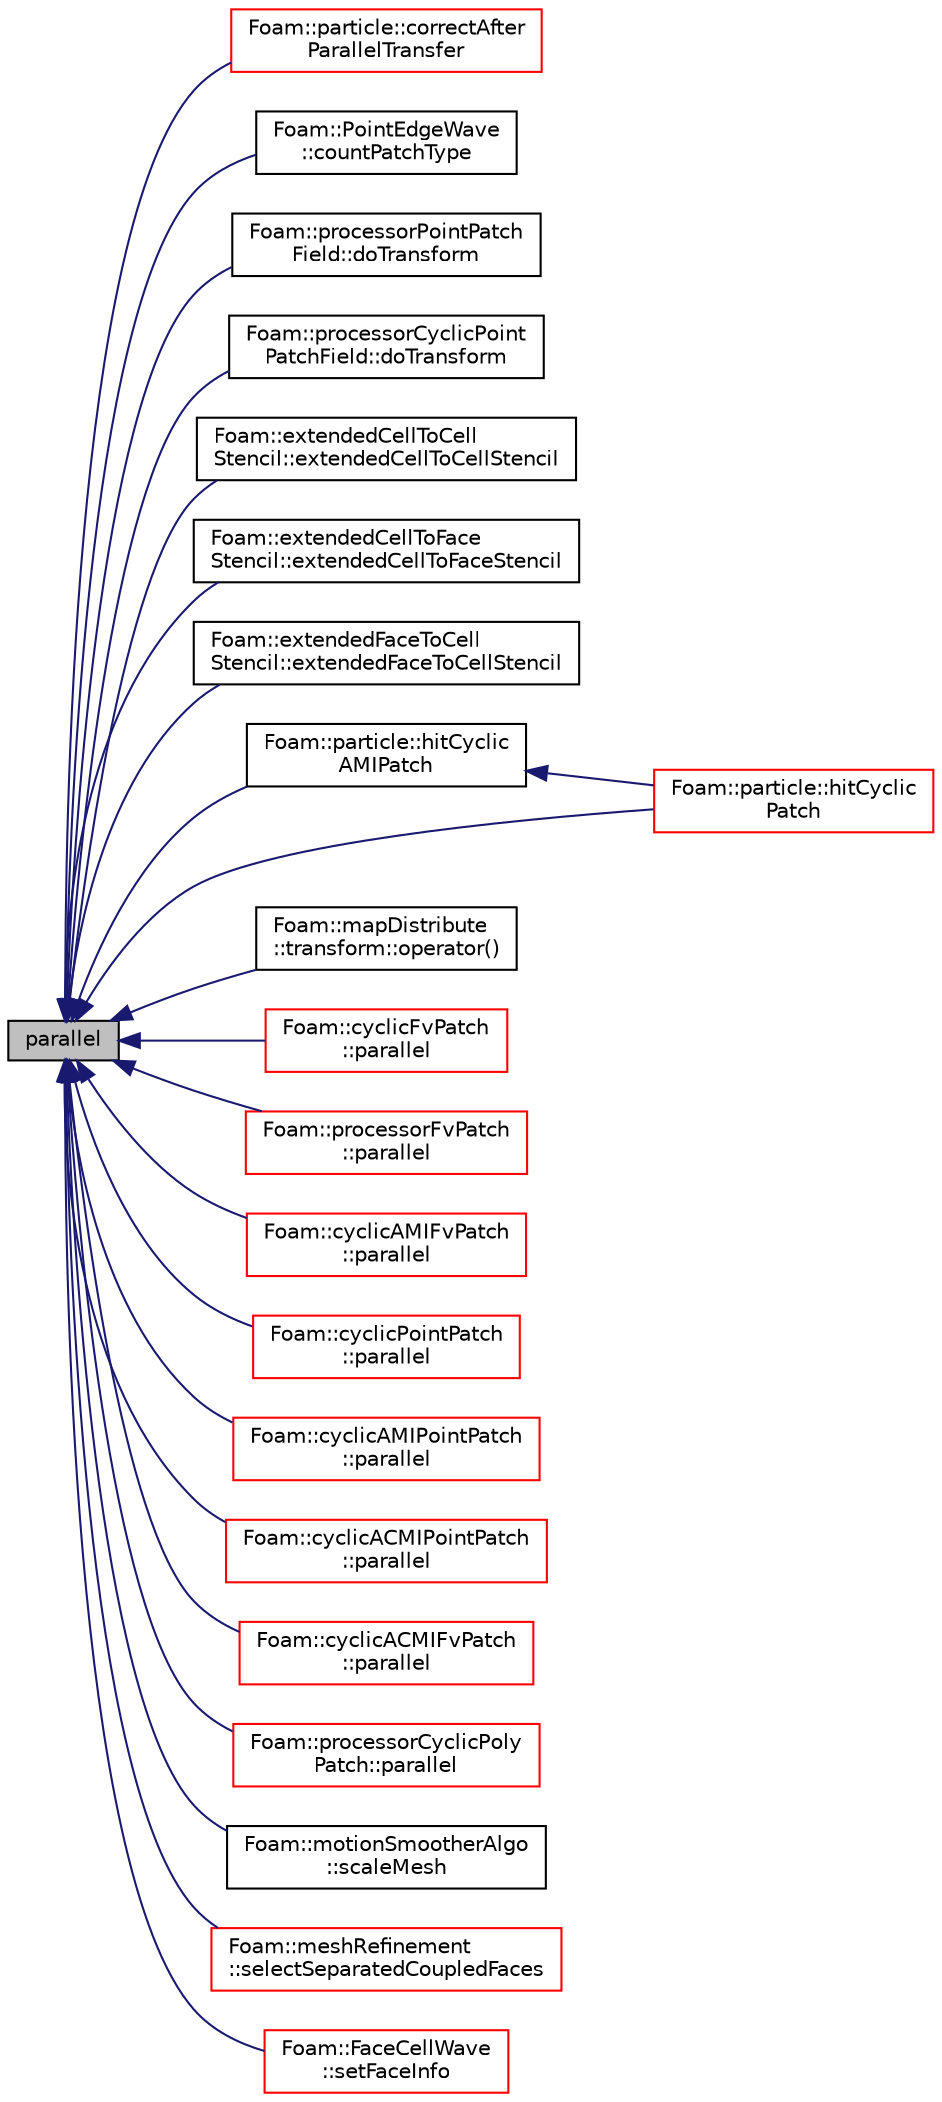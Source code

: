 digraph "parallel"
{
  bgcolor="transparent";
  edge [fontname="Helvetica",fontsize="10",labelfontname="Helvetica",labelfontsize="10"];
  node [fontname="Helvetica",fontsize="10",shape=record];
  rankdir="LR";
  Node1 [label="parallel",height=0.2,width=0.4,color="black", fillcolor="grey75", style="filled", fontcolor="black"];
  Node1 -> Node2 [dir="back",color="midnightblue",fontsize="10",style="solid",fontname="Helvetica"];
  Node2 [label="Foam::particle::correctAfter\lParallelTransfer",height=0.2,width=0.4,color="red",URL="$a01819.html#abf3eaa39fbf239fede9c5c4af58c851d",tooltip="Convert processor patch addressing to the global equivalents. "];
  Node1 -> Node3 [dir="back",color="midnightblue",fontsize="10",style="solid",fontname="Helvetica"];
  Node3 [label="Foam::PointEdgeWave\l::countPatchType",height=0.2,width=0.4,color="black",URL="$a01922.html#af1e6afe589b1de4f22d3c8587a005161"];
  Node1 -> Node4 [dir="back",color="midnightblue",fontsize="10",style="solid",fontname="Helvetica"];
  Node4 [label="Foam::processorPointPatch\lField::doTransform",height=0.2,width=0.4,color="black",URL="$a02046.html#a090da5e8a71fde37af3b5c374248f6bb",tooltip="Does the patch field perform the transformation. "];
  Node1 -> Node5 [dir="back",color="midnightblue",fontsize="10",style="solid",fontname="Helvetica"];
  Node5 [label="Foam::processorCyclicPoint\lPatchField::doTransform",height=0.2,width=0.4,color="black",URL="$a02034.html#a090da5e8a71fde37af3b5c374248f6bb",tooltip="Does the patch field perform the transfromation. "];
  Node1 -> Node6 [dir="back",color="midnightblue",fontsize="10",style="solid",fontname="Helvetica"];
  Node6 [label="Foam::extendedCellToCell\lStencil::extendedCellToCellStencil",height=0.2,width=0.4,color="black",URL="$a00706.html#a8d6ebc776c41265c4fd45e05f0023e79",tooltip="Construct from mesh. "];
  Node1 -> Node7 [dir="back",color="midnightblue",fontsize="10",style="solid",fontname="Helvetica"];
  Node7 [label="Foam::extendedCellToFace\lStencil::extendedCellToFaceStencil",height=0.2,width=0.4,color="black",URL="$a00707.html#a431751fde0ad8697c8669dc89a4fd109",tooltip="Construct from mesh. "];
  Node1 -> Node8 [dir="back",color="midnightblue",fontsize="10",style="solid",fontname="Helvetica"];
  Node8 [label="Foam::extendedFaceToCell\lStencil::extendedFaceToCellStencil",height=0.2,width=0.4,color="black",URL="$a00713.html#a90f7fb44e65d3534ce8bf1e65141a3e0",tooltip="Construct from mesh. "];
  Node1 -> Node9 [dir="back",color="midnightblue",fontsize="10",style="solid",fontname="Helvetica"];
  Node9 [label="Foam::particle::hitCyclic\lAMIPatch",height=0.2,width=0.4,color="black",URL="$a01819.html#abaea6c8eb54b7d822b150b9aef01f181",tooltip="Overridable function to handle the particle hitting a cyclicAMIPatch. "];
  Node9 -> Node10 [dir="back",color="midnightblue",fontsize="10",style="solid",fontname="Helvetica"];
  Node10 [label="Foam::particle::hitCyclic\lPatch",height=0.2,width=0.4,color="red",URL="$a01819.html#a18d4a8f6e9443b58d4ba678034d03d19",tooltip="Overridable function to handle the particle hitting a cyclicPatch. "];
  Node1 -> Node10 [dir="back",color="midnightblue",fontsize="10",style="solid",fontname="Helvetica"];
  Node1 -> Node11 [dir="back",color="midnightblue",fontsize="10",style="solid",fontname="Helvetica"];
  Node11 [label="Foam::mapDistribute\l::transform::operator()",height=0.2,width=0.4,color="black",URL="$a02755.html#a003a38c5b95b03b5e1963cd502887abf",tooltip="Transform patch-based field. "];
  Node1 -> Node12 [dir="back",color="midnightblue",fontsize="10",style="solid",fontname="Helvetica"];
  Node12 [label="Foam::cyclicFvPatch\l::parallel",height=0.2,width=0.4,color="red",URL="$a00482.html#a155cd0ed094eb1c75aba4cdb37be8c4d",tooltip="Are the cyclic planes parallel. "];
  Node1 -> Node13 [dir="back",color="midnightblue",fontsize="10",style="solid",fontname="Helvetica"];
  Node13 [label="Foam::processorFvPatch\l::parallel",height=0.2,width=0.4,color="red",URL="$a02037.html#a155cd0ed094eb1c75aba4cdb37be8c4d",tooltip="Are the cyclic planes parallel. "];
  Node1 -> Node14 [dir="back",color="midnightblue",fontsize="10",style="solid",fontname="Helvetica"];
  Node14 [label="Foam::cyclicAMIFvPatch\l::parallel",height=0.2,width=0.4,color="red",URL="$a00472.html#a155cd0ed094eb1c75aba4cdb37be8c4d",tooltip="Are the cyclic planes parallel. "];
  Node1 -> Node15 [dir="back",color="midnightblue",fontsize="10",style="solid",fontname="Helvetica"];
  Node15 [label="Foam::cyclicPointPatch\l::parallel",height=0.2,width=0.4,color="red",URL="$a00489.html#a8f9e118d7c38d13e3c8ccd1bfba719b6",tooltip="Are the cyclic planes parallel. "];
  Node1 -> Node16 [dir="back",color="midnightblue",fontsize="10",style="solid",fontname="Helvetica"];
  Node16 [label="Foam::cyclicAMIPointPatch\l::parallel",height=0.2,width=0.4,color="red",URL="$a00479.html#a8f9e118d7c38d13e3c8ccd1bfba719b6",tooltip="Are the cyclic planes parallel. "];
  Node1 -> Node17 [dir="back",color="midnightblue",fontsize="10",style="solid",fontname="Helvetica"];
  Node17 [label="Foam::cyclicACMIPointPatch\l::parallel",height=0.2,width=0.4,color="red",URL="$a00469.html#a8f9e118d7c38d13e3c8ccd1bfba719b6",tooltip="Are the cyclic planes parallel. "];
  Node1 -> Node18 [dir="back",color="midnightblue",fontsize="10",style="solid",fontname="Helvetica"];
  Node18 [label="Foam::cyclicACMIFvPatch\l::parallel",height=0.2,width=0.4,color="red",URL="$a00462.html#a155cd0ed094eb1c75aba4cdb37be8c4d",tooltip="Are the cyclic planes parallel. "];
  Node1 -> Node19 [dir="back",color="midnightblue",fontsize="10",style="solid",fontname="Helvetica"];
  Node19 [label="Foam::processorCyclicPoly\lPatch::parallel",height=0.2,width=0.4,color="red",URL="$a02035.html#a155cd0ed094eb1c75aba4cdb37be8c4d",tooltip="Are the cyclic planes parallel. "];
  Node1 -> Node20 [dir="back",color="midnightblue",fontsize="10",style="solid",fontname="Helvetica"];
  Node20 [label="Foam::motionSmootherAlgo\l::scaleMesh",height=0.2,width=0.4,color="black",URL="$a01572.html#a32bff44040e6dbc2f185cba89bcacd6d",tooltip="Move mesh with externally provided mesh constraints. "];
  Node1 -> Node21 [dir="back",color="midnightblue",fontsize="10",style="solid",fontname="Helvetica"];
  Node21 [label="Foam::meshRefinement\l::selectSeparatedCoupledFaces",height=0.2,width=0.4,color="red",URL="$a01510.html#ab349aee1fc4704d27b926f9afececfd7",tooltip="Select coupled faces that are not collocated. "];
  Node1 -> Node22 [dir="back",color="midnightblue",fontsize="10",style="solid",fontname="Helvetica"];
  Node22 [label="Foam::FaceCellWave\l::setFaceInfo",height=0.2,width=0.4,color="red",URL="$a00732.html#a4dfc64d9c6a80650006ac5ab728f95b0",tooltip="Set initial changed faces. "];
}
